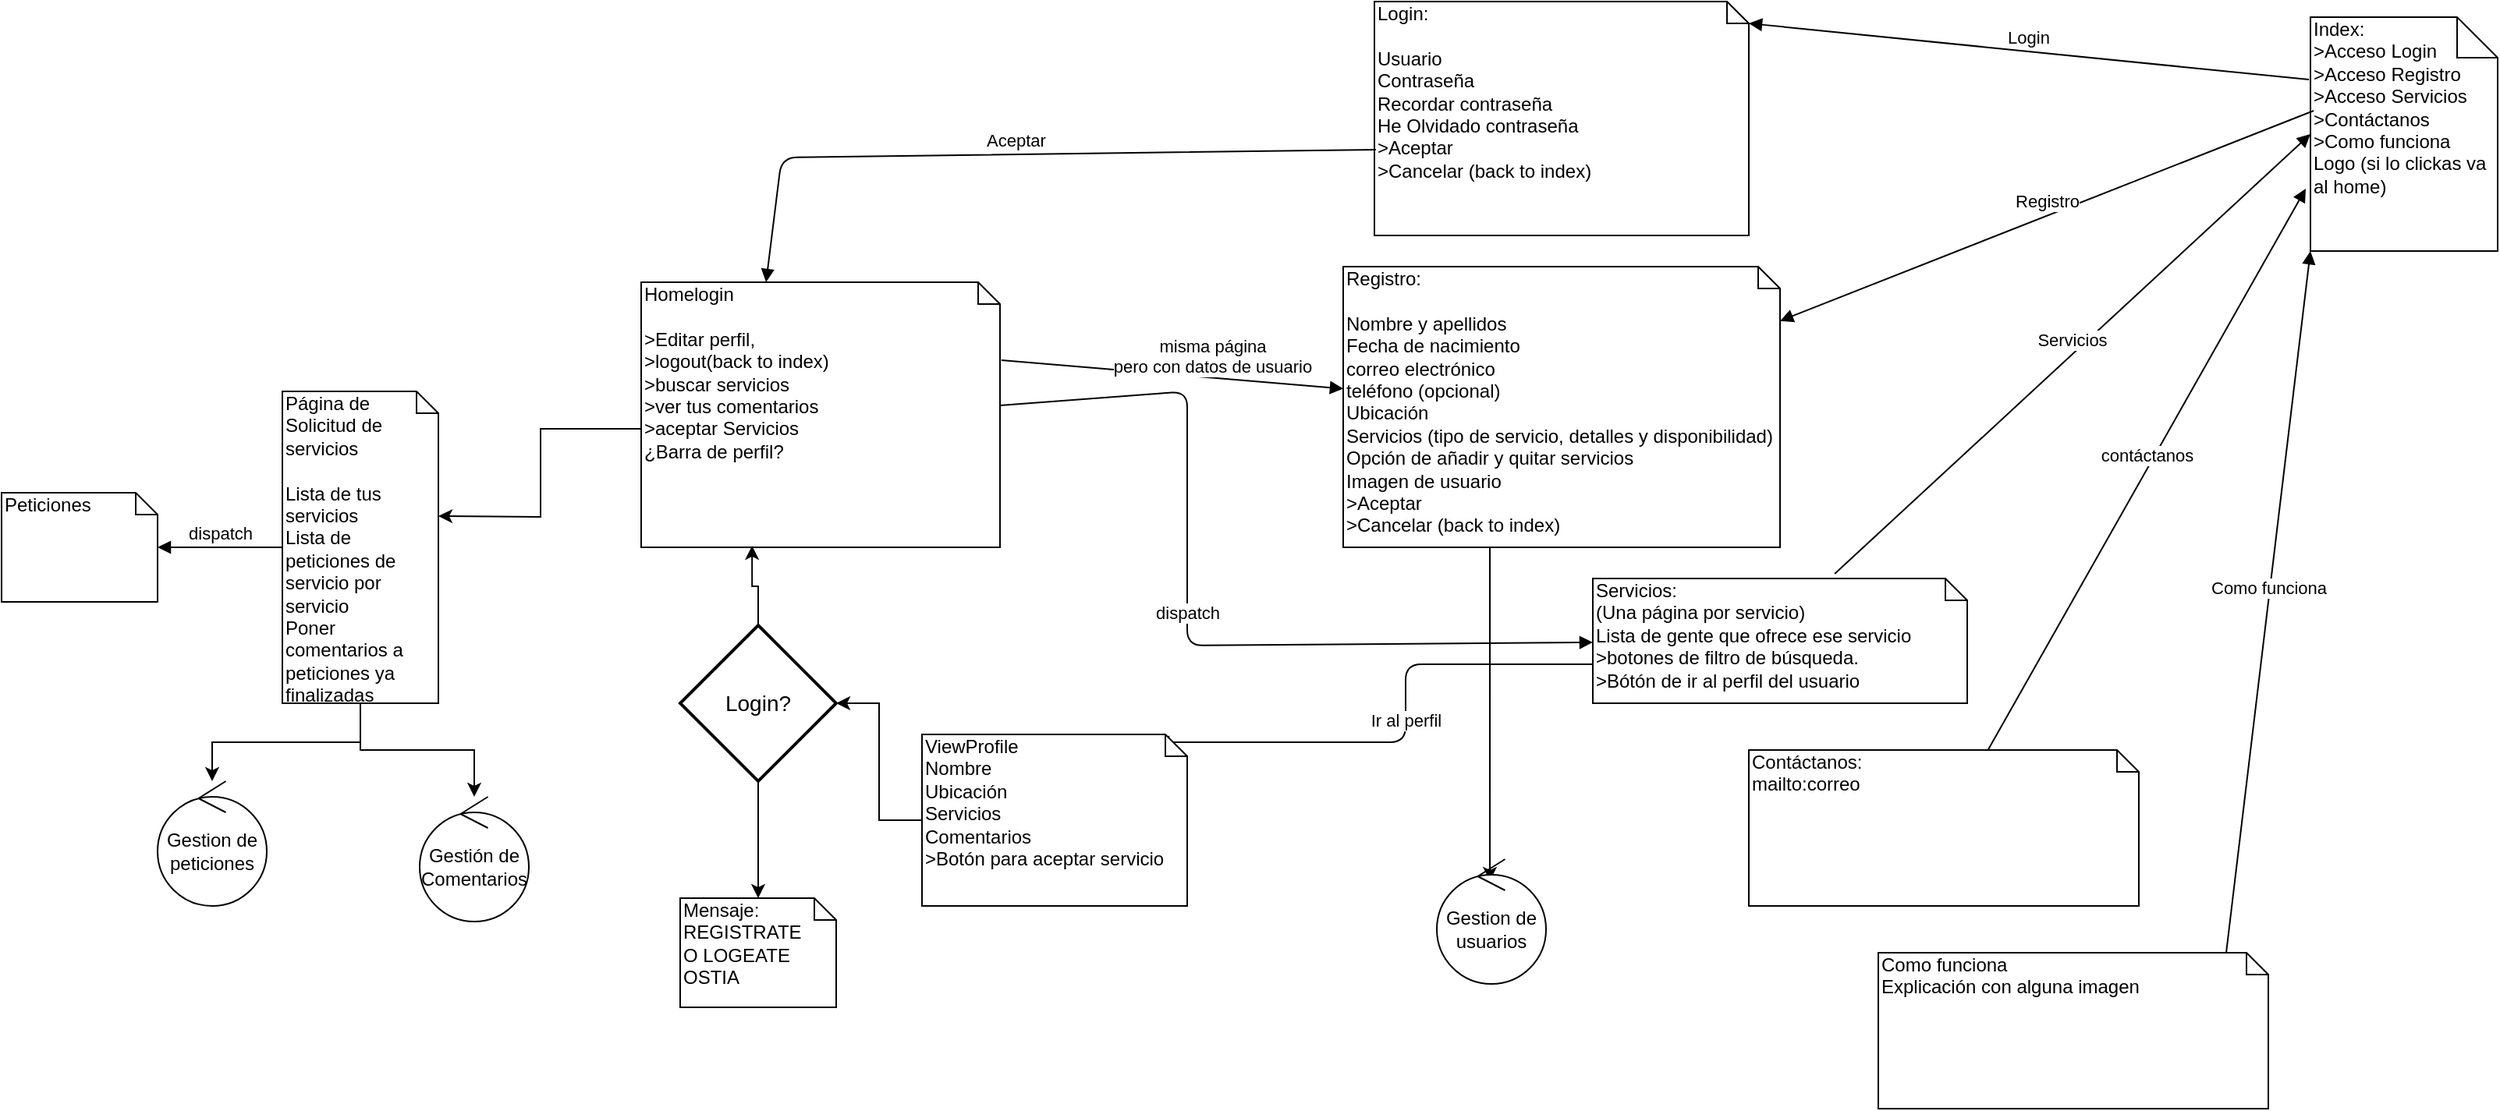 <mxfile version="12.1.5" type="google" pages="1"><diagram id="o9DR8or7DSUstAFewiOP" name="Page-1"><mxGraphModel dx="2249" dy="794" grid="1" gridSize="10" guides="1" tooltips="1" connect="1" arrows="1" fold="1" page="1" pageScale="1" pageWidth="827" pageHeight="1169" math="0" shadow="0"><root><mxCell id="0"/><mxCell id="1" parent="0"/><mxCell id="zYoLR071i9gR-g4boX8I-5" value="Index:&lt;br&gt;&amp;gt;Acceso Login&lt;br&gt;&amp;gt;Acceso Registro&lt;br&gt;&amp;gt;Acceso Servicios&lt;br&gt;&amp;gt;Contáctanos&lt;br&gt;&amp;gt;Como funciona&lt;br&gt;Logo (si lo clickas va al home)" style="shape=note;whiteSpace=wrap;html=1;size=26;verticalAlign=top;align=left;spacingTop=-6;" parent="1" vertex="1"><mxGeometry x="690" y="30" width="120" height="150" as="geometry"/></mxCell><mxCell id="zYoLR071i9gR-g4boX8I-8" value="Login:&lt;br&gt;&lt;br&gt;Usuario&lt;br&gt;Contraseña&lt;br&gt;Recordar contraseña&lt;br&gt;He Olvidado contraseña&lt;br&gt;&amp;gt;Aceptar&lt;br&gt;&amp;gt;Cancelar (back to index)" style="shape=note;whiteSpace=wrap;html=1;size=14;verticalAlign=top;align=left;spacingTop=-6;" parent="1" vertex="1"><mxGeometry x="90" y="20" width="240" height="150" as="geometry"/></mxCell><mxCell id="zYoLR071i9gR-g4boX8I-9" value="Login" style="html=1;verticalAlign=bottom;endArrow=block;entryX=0;entryY=0;entryDx=240;entryDy=14;entryPerimeter=0;exitX=-0.008;exitY=0.267;exitDx=0;exitDy=0;exitPerimeter=0;" parent="1" source="zYoLR071i9gR-g4boX8I-5" target="zYoLR071i9gR-g4boX8I-8" edge="1"><mxGeometry width="80" relative="1" as="geometry"><mxPoint x="230" y="90" as="sourcePoint"/><mxPoint x="310" y="90" as="targetPoint"/></mxGeometry></mxCell><mxCell id="zYoLR071i9gR-g4boX8I-48" style="edgeStyle=orthogonalEdgeStyle;rounded=0;orthogonalLoop=1;jettySize=auto;html=1;exitX=0.5;exitY=1;exitDx=0;exitDy=0;exitPerimeter=0;entryX=0.486;entryY=0.175;entryDx=0;entryDy=0;entryPerimeter=0;" parent="1" source="zYoLR071i9gR-g4boX8I-10" target="zYoLR071i9gR-g4boX8I-47" edge="1"><mxGeometry relative="1" as="geometry"><Array as="points"><mxPoint x="164" y="370"/></Array></mxGeometry></mxCell><mxCell id="zYoLR071i9gR-g4boX8I-10" value="Registro:&lt;br&gt;&lt;br&gt;Nombre y apellidos&lt;br&gt;Fecha de nacimiento&lt;br&gt;correo electrónico&lt;br&gt;teléfono (opcional)&lt;br&gt;Ubicación&lt;br&gt;Servicios (tipo de servicio, detalles y disponibilidad)&lt;br&gt;Opción de añadir y quitar servicios&lt;br&gt;Imagen de usuario&lt;br&gt;&amp;gt;Aceptar&lt;br&gt;&amp;gt;Cancelar (back to index)" style="shape=note;whiteSpace=wrap;html=1;size=14;verticalAlign=top;align=left;spacingTop=-6;" parent="1" vertex="1"><mxGeometry x="70" y="190" width="280" height="180" as="geometry"/></mxCell><mxCell id="zYoLR071i9gR-g4boX8I-11" value="Registro" style="html=1;verticalAlign=bottom;endArrow=block;exitX=0.017;exitY=0.4;exitDx=0;exitDy=0;exitPerimeter=0;" parent="1" source="zYoLR071i9gR-g4boX8I-5" target="zYoLR071i9gR-g4boX8I-10" edge="1"><mxGeometry width="80" relative="1" as="geometry"><mxPoint x="550" y="170" as="sourcePoint"/><mxPoint x="630" y="170" as="targetPoint"/></mxGeometry></mxCell><mxCell id="zYoLR071i9gR-g4boX8I-12" value="Servicios:&lt;br&gt;(Una página por servicio)&lt;br&gt;Lista de gente que ofrece ese servicio&lt;br&gt;&amp;gt;botones de filtro de búsqueda.&lt;br&gt;&amp;gt;Bótón de ir al perfil del usuario" style="shape=note;whiteSpace=wrap;html=1;size=14;verticalAlign=top;align=left;spacingTop=-6;" parent="1" vertex="1"><mxGeometry x="230" y="390" width="240" height="80" as="geometry"/></mxCell><mxCell id="zYoLR071i9gR-g4boX8I-13" value="Servicios" style="html=1;verticalAlign=bottom;endArrow=block;entryX=0;entryY=0.5;entryDx=0;entryDy=0;entryPerimeter=0;exitX=0.646;exitY=-0.037;exitDx=0;exitDy=0;exitPerimeter=0;" parent="1" source="zYoLR071i9gR-g4boX8I-12" target="zYoLR071i9gR-g4boX8I-5" edge="1"><mxGeometry width="80" relative="1" as="geometry"><mxPoint x="260" y="440" as="sourcePoint"/><mxPoint x="340" y="440" as="targetPoint"/></mxGeometry></mxCell><mxCell id="zYoLR071i9gR-g4boX8I-14" value="Contáctanos:&lt;br&gt;mailto:correo" style="shape=note;whiteSpace=wrap;html=1;size=14;verticalAlign=top;align=left;spacingTop=-6;" parent="1" vertex="1"><mxGeometry x="330" y="500" width="250" height="100" as="geometry"/></mxCell><mxCell id="zYoLR071i9gR-g4boX8I-15" value="Como funciona&lt;br&gt;Explicación con alguna imagen" style="shape=note;whiteSpace=wrap;html=1;size=14;verticalAlign=top;align=left;spacingTop=-6;" parent="1" vertex="1"><mxGeometry x="413" y="630" width="250" height="100" as="geometry"/></mxCell><mxCell id="zYoLR071i9gR-g4boX8I-16" value="contáctanos" style="html=1;verticalAlign=bottom;endArrow=block;entryX=-0.025;entryY=0.733;entryDx=0;entryDy=0;entryPerimeter=0;" parent="1" source="zYoLR071i9gR-g4boX8I-14" target="zYoLR071i9gR-g4boX8I-5" edge="1"><mxGeometry width="80" relative="1" as="geometry"><mxPoint x="260" y="540" as="sourcePoint"/><mxPoint x="340" y="540" as="targetPoint"/></mxGeometry></mxCell><mxCell id="zYoLR071i9gR-g4boX8I-17" value="Como funciona" style="html=1;verticalAlign=bottom;endArrow=block;entryX=0;entryY=1;entryDx=0;entryDy=0;entryPerimeter=0;exitX=0.892;exitY=0;exitDx=0;exitDy=0;exitPerimeter=0;" parent="1" source="zYoLR071i9gR-g4boX8I-15" target="zYoLR071i9gR-g4boX8I-5" edge="1"><mxGeometry width="80" relative="1" as="geometry"><mxPoint x="270" y="660" as="sourcePoint"/><mxPoint x="350" y="660" as="targetPoint"/></mxGeometry></mxCell><mxCell id="zYoLR071i9gR-g4boX8I-18" value="Aceptar" style="html=1;verticalAlign=bottom;endArrow=block;exitX=0.004;exitY=0.633;exitDx=0;exitDy=0;exitPerimeter=0;entryX=0.348;entryY=0;entryDx=0;entryDy=0;entryPerimeter=0;" parent="1" source="zYoLR071i9gR-g4boX8I-8" target="zYoLR071i9gR-g4boX8I-19" edge="1"><mxGeometry width="80" relative="1" as="geometry"><mxPoint x="10" y="110" as="sourcePoint"/><mxPoint x="-20" y="115" as="targetPoint"/><Array as="points"><mxPoint x="-290" y="120"/></Array></mxGeometry></mxCell><mxCell id="zYoLR071i9gR-g4boX8I-41" style="edgeStyle=orthogonalEdgeStyle;rounded=0;orthogonalLoop=1;jettySize=auto;html=1;exitX=0;exitY=0.553;exitDx=0;exitDy=0;exitPerimeter=0;" parent="1" source="zYoLR071i9gR-g4boX8I-19" edge="1"><mxGeometry relative="1" as="geometry"><mxPoint x="-510" y="350" as="targetPoint"/></mxGeometry></mxCell><mxCell id="zYoLR071i9gR-g4boX8I-19" value="Homelogin&lt;br&gt;&lt;br&gt;&amp;gt;Editar perfil,&lt;br&gt;&amp;gt;logout(back to index)&lt;br&gt;&amp;gt;buscar servicios&lt;br&gt;&amp;gt;ver tus comentarios&lt;br&gt;&amp;gt;aceptar Servicios&lt;br&gt;¿Barra de perfil?" style="shape=note;whiteSpace=wrap;html=1;size=14;verticalAlign=top;align=left;spacingTop=-6;" parent="1" vertex="1"><mxGeometry x="-380" y="200" width="230" height="170" as="geometry"/></mxCell><mxCell id="zYoLR071i9gR-g4boX8I-20" value="dispatch" style="html=1;verticalAlign=bottom;endArrow=block;exitX=1;exitY=0.465;exitDx=0;exitDy=0;exitPerimeter=0;" parent="1" source="zYoLR071i9gR-g4boX8I-19" target="zYoLR071i9gR-g4boX8I-12" edge="1"><mxGeometry width="80" relative="1" as="geometry"><mxPoint x="-140" y="270" as="sourcePoint"/><mxPoint x="-60" y="270" as="targetPoint"/><Array as="points"><mxPoint x="-30" y="270"/><mxPoint x="-30" y="433"/></Array></mxGeometry></mxCell><mxCell id="zYoLR071i9gR-g4boX8I-21" value="Ir al perfil" style="html=1;verticalAlign=bottom;endArrow=block;" parent="1" edge="1"><mxGeometry width="80" relative="1" as="geometry"><mxPoint x="230" y="445" as="sourcePoint"/><mxPoint x="-50" y="495" as="targetPoint"/><Array as="points"><mxPoint x="110" y="445"/><mxPoint x="110" y="495"/></Array></mxGeometry></mxCell><mxCell id="zYoLR071i9gR-g4boX8I-32" style="edgeStyle=orthogonalEdgeStyle;rounded=0;orthogonalLoop=1;jettySize=auto;html=1;exitX=0;exitY=0.5;exitDx=0;exitDy=0;exitPerimeter=0;entryX=1;entryY=0.5;entryDx=0;entryDy=0;" parent="1" source="zYoLR071i9gR-g4boX8I-22" target="zYoLR071i9gR-g4boX8I-31" edge="1"><mxGeometry relative="1" as="geometry"/></mxCell><mxCell id="zYoLR071i9gR-g4boX8I-22" value="ViewProfile&lt;br&gt;Nombre&lt;br&gt;Ubicación&lt;br&gt;Servicios&lt;br&gt;Comentarios&lt;br&gt;&amp;gt;Botón para aceptar servicio" style="shape=note;whiteSpace=wrap;html=1;size=14;verticalAlign=top;align=left;spacingTop=-6;" parent="1" vertex="1"><mxGeometry x="-200" y="490" width="170" height="110" as="geometry"/></mxCell><mxCell id="zYoLR071i9gR-g4boX8I-33" style="edgeStyle=orthogonalEdgeStyle;rounded=0;orthogonalLoop=1;jettySize=auto;html=1;exitX=0.5;exitY=0;exitDx=0;exitDy=0;entryX=0.309;entryY=0.994;entryDx=0;entryDy=0;entryPerimeter=0;" parent="1" source="zYoLR071i9gR-g4boX8I-31" target="zYoLR071i9gR-g4boX8I-19" edge="1"><mxGeometry relative="1" as="geometry"/></mxCell><mxCell id="zYoLR071i9gR-g4boX8I-34" style="edgeStyle=orthogonalEdgeStyle;rounded=0;orthogonalLoop=1;jettySize=auto;html=1;exitX=0.5;exitY=1;exitDx=0;exitDy=0;" parent="1" source="zYoLR071i9gR-g4boX8I-31" target="zYoLR071i9gR-g4boX8I-35" edge="1"><mxGeometry relative="1" as="geometry"><mxPoint x="-305" y="630" as="targetPoint"/></mxGeometry></mxCell><mxCell id="zYoLR071i9gR-g4boX8I-31" value="Login?" style="shape=rhombus;strokeWidth=2;fontSize=17;perimeter=rhombusPerimeter;whiteSpace=wrap;html=1;align=center;fontSize=14;" parent="1" vertex="1"><mxGeometry x="-355" y="420" width="100" height="100" as="geometry"/></mxCell><mxCell id="zYoLR071i9gR-g4boX8I-35" value="Mensaje:&lt;br&gt;REGISTRATE&lt;br&gt;O LOGEATE&lt;br&gt;OSTIA" style="shape=note;whiteSpace=wrap;html=1;size=14;verticalAlign=top;align=left;spacingTop=-6;" parent="1" vertex="1"><mxGeometry x="-355" y="595" width="100" height="70" as="geometry"/></mxCell><mxCell id="zYoLR071i9gR-g4boX8I-38" value="misma página &lt;br&gt;pero con datos de usuario" style="html=1;verticalAlign=bottom;endArrow=block;exitX=1.004;exitY=0.294;exitDx=0;exitDy=0;exitPerimeter=0;" parent="1" target="zYoLR071i9gR-g4boX8I-10" edge="1" source="zYoLR071i9gR-g4boX8I-19"><mxGeometry x="0.232" y="-2" width="80" relative="1" as="geometry"><mxPoint x="-140" y="250" as="sourcePoint"/><mxPoint x="-220" y="230" as="targetPoint"/><mxPoint as="offset"/></mxGeometry></mxCell><mxCell id="zYoLR071i9gR-g4boX8I-50" style="edgeStyle=orthogonalEdgeStyle;rounded=0;orthogonalLoop=1;jettySize=auto;html=1;" parent="1" source="zYoLR071i9gR-g4boX8I-42" target="zYoLR071i9gR-g4boX8I-49" edge="1"><mxGeometry relative="1" as="geometry"/></mxCell><mxCell id="zYoLR071i9gR-g4boX8I-51" style="edgeStyle=orthogonalEdgeStyle;rounded=0;orthogonalLoop=1;jettySize=auto;html=1;exitX=0.5;exitY=1;exitDx=0;exitDy=0;exitPerimeter=0;" parent="1" source="zYoLR071i9gR-g4boX8I-42" target="zYoLR071i9gR-g4boX8I-46" edge="1"><mxGeometry relative="1" as="geometry"/></mxCell><mxCell id="zYoLR071i9gR-g4boX8I-42" value="Página de Solicitud de servicios&lt;br&gt;&lt;br&gt;Lista de tus servicios&lt;br&gt;Lista de peticiones de servicio por servicio&lt;br&gt;Poner comentarios a peticiones ya finalizadas" style="shape=note;whiteSpace=wrap;html=1;size=14;verticalAlign=top;align=left;spacingTop=-6;" parent="1" vertex="1"><mxGeometry x="-610" y="270" width="100" height="200" as="geometry"/></mxCell><mxCell id="zYoLR071i9gR-g4boX8I-43" value="dispatch" style="html=1;verticalAlign=bottom;endArrow=block;exitX=0;exitY=0.5;exitDx=0;exitDy=0;exitPerimeter=0;" parent="1" source="zYoLR071i9gR-g4boX8I-42" edge="1"><mxGeometry width="80" relative="1" as="geometry"><mxPoint x="-610" y="750" as="sourcePoint"/><mxPoint x="-690" y="370" as="targetPoint"/></mxGeometry></mxCell><mxCell id="zYoLR071i9gR-g4boX8I-44" value="Peticiones&lt;br&gt;" style="shape=note;whiteSpace=wrap;html=1;size=14;verticalAlign=top;align=left;spacingTop=-6;" parent="1" vertex="1"><mxGeometry x="-790" y="335" width="100" height="70" as="geometry"/></mxCell><mxCell id="zYoLR071i9gR-g4boX8I-46" value="Gestion de peticiones" style="ellipse;shape=umlControl;whiteSpace=wrap;html=1;" parent="1" vertex="1"><mxGeometry x="-690" y="520" width="70" height="80" as="geometry"/></mxCell><mxCell id="zYoLR071i9gR-g4boX8I-47" value="Gestion de usuarios" style="ellipse;shape=umlControl;whiteSpace=wrap;html=1;" parent="1" vertex="1"><mxGeometry x="130" y="570" width="70" height="80" as="geometry"/></mxCell><mxCell id="zYoLR071i9gR-g4boX8I-49" value="Gestión de Comentarios" style="ellipse;shape=umlControl;whiteSpace=wrap;html=1;" parent="1" vertex="1"><mxGeometry x="-522" y="530" width="70" height="80" as="geometry"/></mxCell></root></mxGraphModel></diagram></mxfile>
